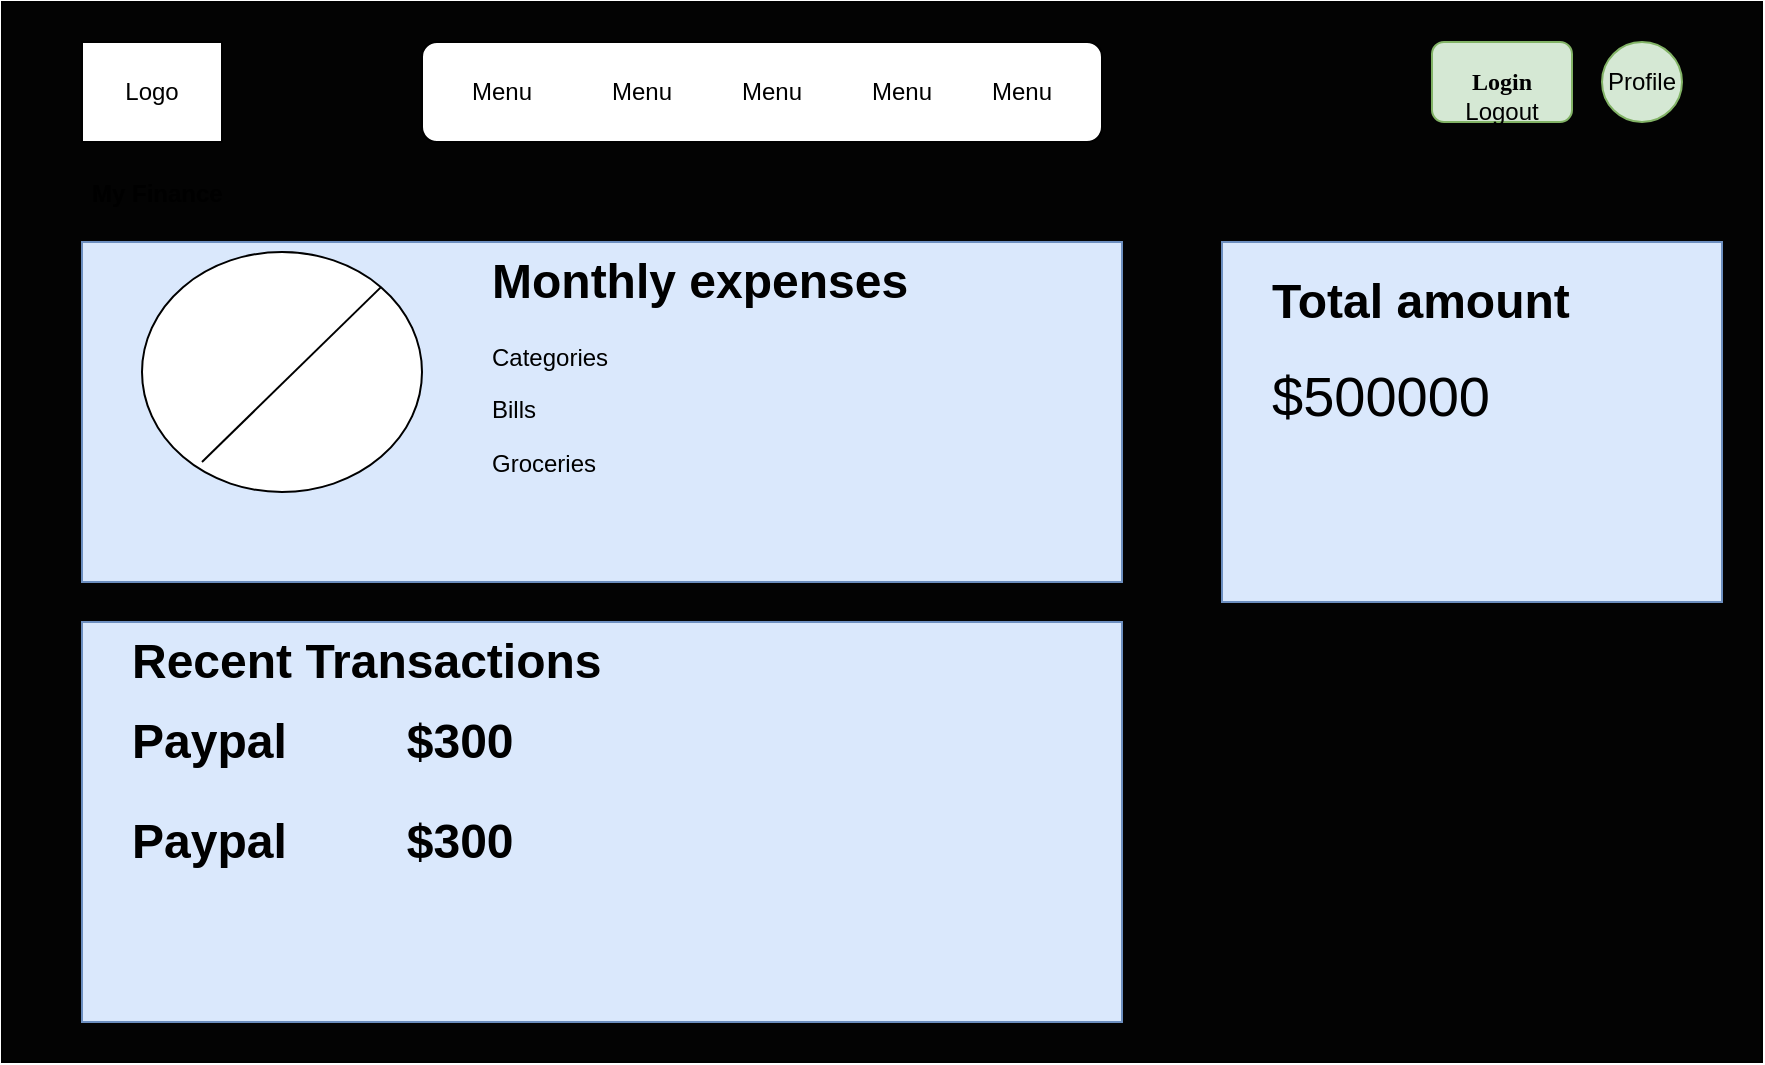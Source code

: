 <mxfile version="23.1.2" type="device">
  <diagram name="Page-1" id="WMwnWCCaCfsvQm1mBxVF">
    <mxGraphModel dx="1050" dy="558" grid="1" gridSize="10" guides="1" tooltips="1" connect="1" arrows="1" fold="1" page="1" pageScale="1" pageWidth="850" pageHeight="1100" math="0" shadow="0">
      <root>
        <mxCell id="0" />
        <mxCell id="1" parent="0" />
        <mxCell id="ahWLvxIrqyS1sp5xwYGM-2" value="" style="rounded=0;whiteSpace=wrap;html=1;fillColor=#030303;" vertex="1" parent="1">
          <mxGeometry x="40" y="30" width="880" height="530" as="geometry" />
        </mxCell>
        <mxCell id="ahWLvxIrqyS1sp5xwYGM-3" value="" style="rounded=0;whiteSpace=wrap;html=1;fillColor=#dae8fc;strokeColor=#6c8ebf;" vertex="1" parent="1">
          <mxGeometry x="80" y="150" width="520" height="170" as="geometry" />
        </mxCell>
        <mxCell id="ahWLvxIrqyS1sp5xwYGM-5" value="" style="ellipse;whiteSpace=wrap;html=1;" vertex="1" parent="1">
          <mxGeometry x="110" y="155" width="140" height="120" as="geometry" />
        </mxCell>
        <mxCell id="ahWLvxIrqyS1sp5xwYGM-6" value="&lt;h1&gt;Monthly expenses&lt;br&gt;&lt;/h1&gt;&lt;p&gt;Categories&lt;/p&gt;&lt;p&gt;Bills&lt;/p&gt;&lt;p&gt;Groceries&lt;/p&gt;&lt;p&gt;Misc.&lt;br&gt;&lt;/p&gt;" style="text;html=1;strokeColor=none;fillColor=none;spacing=5;spacingTop=-20;whiteSpace=wrap;overflow=hidden;rounded=0;" vertex="1" parent="1">
          <mxGeometry x="280" y="150" width="240" height="120" as="geometry" />
        </mxCell>
        <mxCell id="ahWLvxIrqyS1sp5xwYGM-7" value="" style="endArrow=none;html=1;rounded=0;entryX=1;entryY=0;entryDx=0;entryDy=0;" edge="1" parent="1" target="ahWLvxIrqyS1sp5xwYGM-5">
          <mxGeometry width="50" height="50" relative="1" as="geometry">
            <mxPoint x="140" y="260" as="sourcePoint" />
            <mxPoint x="190" y="210" as="targetPoint" />
          </mxGeometry>
        </mxCell>
        <mxCell id="ahWLvxIrqyS1sp5xwYGM-10" value="" style="rounded=0;whiteSpace=wrap;html=1;fillColor=#dae8fc;strokeColor=#6c8ebf;" vertex="1" parent="1">
          <mxGeometry x="80" y="340" width="520" height="200" as="geometry" />
        </mxCell>
        <mxCell id="ahWLvxIrqyS1sp5xwYGM-11" value="&lt;h1&gt;Recent Transactions&lt;br&gt;&lt;/h1&gt;&lt;p&gt;&lt;br&gt;&lt;/p&gt;" style="text;html=1;strokeColor=none;fillColor=none;spacing=5;spacingTop=-20;whiteSpace=wrap;overflow=hidden;rounded=0;" vertex="1" parent="1">
          <mxGeometry x="100" y="340" width="430" height="40" as="geometry" />
        </mxCell>
        <mxCell id="ahWLvxIrqyS1sp5xwYGM-13" value="&lt;h1&gt;Paypal&amp;nbsp;&amp;nbsp;&amp;nbsp;&amp;nbsp;&amp;nbsp;&amp;nbsp;&amp;nbsp;&amp;nbsp; $300&lt;br&gt;&lt;/h1&gt;" style="text;html=1;strokeColor=none;fillColor=none;spacing=5;spacingTop=-20;whiteSpace=wrap;overflow=hidden;rounded=0;" vertex="1" parent="1">
          <mxGeometry x="100" y="380" width="280" height="60" as="geometry" />
        </mxCell>
        <mxCell id="ahWLvxIrqyS1sp5xwYGM-14" value="&lt;h1&gt;Paypal&amp;nbsp;&amp;nbsp;&amp;nbsp;&amp;nbsp;&amp;nbsp;&amp;nbsp;&amp;nbsp;&amp;nbsp; $300&lt;br&gt;&lt;/h1&gt;" style="text;html=1;strokeColor=none;fillColor=none;spacing=5;spacingTop=-20;whiteSpace=wrap;overflow=hidden;rounded=0;" vertex="1" parent="1">
          <mxGeometry x="100" y="430" width="280" height="60" as="geometry" />
        </mxCell>
        <mxCell id="ahWLvxIrqyS1sp5xwYGM-15" value="" style="rounded=0;whiteSpace=wrap;html=1;fillColor=#dae8fc;strokeColor=#6c8ebf;" vertex="1" parent="1">
          <mxGeometry x="650" y="150" width="250" height="180" as="geometry" />
        </mxCell>
        <mxCell id="ahWLvxIrqyS1sp5xwYGM-16" value="&lt;h1&gt;Total amount&lt;br&gt;&lt;/h1&gt;&lt;font style=&quot;font-size: 28px;&quot;&gt;$500000&lt;/font&gt;" style="text;html=1;strokeColor=none;fillColor=none;spacing=5;spacingTop=-20;whiteSpace=wrap;overflow=hidden;rounded=0;" vertex="1" parent="1">
          <mxGeometry x="670" y="160" width="190" height="120" as="geometry" />
        </mxCell>
        <mxCell id="ahWLvxIrqyS1sp5xwYGM-17" value="" style="rounded=0;whiteSpace=wrap;html=1;" vertex="1" parent="1">
          <mxGeometry x="80" y="50" width="70" height="50" as="geometry" />
        </mxCell>
        <mxCell id="ahWLvxIrqyS1sp5xwYGM-19" value="Logo" style="text;html=1;strokeColor=none;fillColor=none;align=center;verticalAlign=middle;whiteSpace=wrap;rounded=0;" vertex="1" parent="1">
          <mxGeometry x="85" y="60" width="60" height="30" as="geometry" />
        </mxCell>
        <mxCell id="ahWLvxIrqyS1sp5xwYGM-20" value="" style="rounded=1;whiteSpace=wrap;html=1;fillColor=#d5e8d4;strokeColor=#82b366;" vertex="1" parent="1">
          <mxGeometry x="755" y="50" width="70" height="40" as="geometry" />
        </mxCell>
        <mxCell id="ahWLvxIrqyS1sp5xwYGM-21" value="&lt;b&gt;&lt;font face=&quot;Comic Sans MS&quot;&gt;Login&lt;/font&gt;&lt;/b&gt;" style="text;html=1;strokeColor=none;fillColor=none;align=center;verticalAlign=middle;whiteSpace=wrap;rounded=0;" vertex="1" parent="1">
          <mxGeometry x="760" y="55" width="60" height="30" as="geometry" />
        </mxCell>
        <mxCell id="ahWLvxIrqyS1sp5xwYGM-22" value="&lt;b&gt;&lt;br&gt;&lt;/b&gt;&lt;div&gt;&lt;b&gt;My Finance&lt;/b&gt;&lt;/div&gt;" style="text;html=1;strokeColor=none;fillColor=none;spacing=5;spacingTop=-20;whiteSpace=wrap;overflow=hidden;rounded=0;" vertex="1" parent="1">
          <mxGeometry x="80" y="115" width="80" height="40" as="geometry" />
        </mxCell>
        <mxCell id="ahWLvxIrqyS1sp5xwYGM-24" value="" style="ellipse;whiteSpace=wrap;html=1;aspect=fixed;fillColor=#d5e8d4;strokeColor=#82b366;" vertex="1" parent="1">
          <mxGeometry x="840" y="50" width="40" height="40" as="geometry" />
        </mxCell>
        <mxCell id="ahWLvxIrqyS1sp5xwYGM-25" value="Logout" style="text;html=1;strokeColor=none;fillColor=none;align=center;verticalAlign=middle;whiteSpace=wrap;rounded=0;" vertex="1" parent="1">
          <mxGeometry x="760" y="70" width="60" height="30" as="geometry" />
        </mxCell>
        <mxCell id="ahWLvxIrqyS1sp5xwYGM-26" value="Profile" style="text;html=1;strokeColor=none;fillColor=none;align=center;verticalAlign=middle;whiteSpace=wrap;rounded=0;" vertex="1" parent="1">
          <mxGeometry x="830" y="55" width="60" height="30" as="geometry" />
        </mxCell>
        <mxCell id="ahWLvxIrqyS1sp5xwYGM-27" value="" style="rounded=1;whiteSpace=wrap;html=1;" vertex="1" parent="1">
          <mxGeometry x="250" y="50" width="340" height="50" as="geometry" />
        </mxCell>
        <mxCell id="ahWLvxIrqyS1sp5xwYGM-28" value="Menu" style="text;html=1;strokeColor=none;fillColor=none;align=center;verticalAlign=middle;whiteSpace=wrap;rounded=0;" vertex="1" parent="1">
          <mxGeometry x="260" y="60" width="60" height="30" as="geometry" />
        </mxCell>
        <mxCell id="ahWLvxIrqyS1sp5xwYGM-29" value="Menu" style="text;html=1;strokeColor=none;fillColor=none;align=center;verticalAlign=middle;whiteSpace=wrap;rounded=0;" vertex="1" parent="1">
          <mxGeometry x="330" y="60" width="60" height="30" as="geometry" />
        </mxCell>
        <mxCell id="ahWLvxIrqyS1sp5xwYGM-30" value="Menu" style="text;html=1;strokeColor=none;fillColor=none;align=center;verticalAlign=middle;whiteSpace=wrap;rounded=0;" vertex="1" parent="1">
          <mxGeometry x="395" y="60" width="60" height="30" as="geometry" />
        </mxCell>
        <mxCell id="ahWLvxIrqyS1sp5xwYGM-31" value="Menu" style="text;html=1;strokeColor=none;fillColor=none;align=center;verticalAlign=middle;whiteSpace=wrap;rounded=0;" vertex="1" parent="1">
          <mxGeometry x="460" y="60" width="60" height="30" as="geometry" />
        </mxCell>
        <mxCell id="ahWLvxIrqyS1sp5xwYGM-32" value="Menu" style="text;html=1;strokeColor=none;fillColor=none;align=center;verticalAlign=middle;whiteSpace=wrap;rounded=0;" vertex="1" parent="1">
          <mxGeometry x="520" y="60" width="60" height="30" as="geometry" />
        </mxCell>
      </root>
    </mxGraphModel>
  </diagram>
</mxfile>
